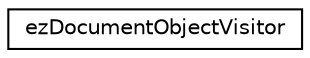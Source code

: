 digraph "Graphical Class Hierarchy"
{
 // LATEX_PDF_SIZE
  edge [fontname="Helvetica",fontsize="10",labelfontname="Helvetica",labelfontsize="10"];
  node [fontname="Helvetica",fontsize="10",shape=record];
  rankdir="LR";
  Node0 [label="ezDocumentObjectVisitor",height=0.2,width=0.4,color="black", fillcolor="white", style="filled",URL="$df/d7a/classez_document_object_visitor.htm",tooltip="Implements visitor pattern for content of the document object manager."];
}
